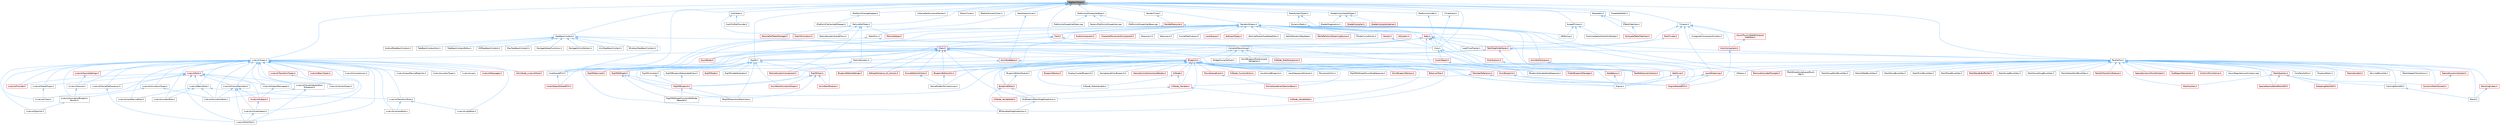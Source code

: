 digraph "PlatformTime.h"
{
 // INTERACTIVE_SVG=YES
 // LATEX_PDF_SIZE
  bgcolor="transparent";
  edge [fontname=Helvetica,fontsize=10,labelfontname=Helvetica,labelfontsize=10];
  node [fontname=Helvetica,fontsize=10,shape=box,height=0.2,width=0.4];
  Node1 [id="Node000001",label="PlatformTime.h",height=0.2,width=0.4,color="gray40", fillcolor="grey60", style="filled", fontcolor="black",tooltip=" "];
  Node1 -> Node2 [id="edge1_Node000001_Node000002",dir="back",color="steelblue1",style="solid",tooltip=" "];
  Node2 [id="Node000002",label="CompilerResultsLog.h",height=0.2,width=0.4,color="grey40", fillcolor="white", style="filled",URL="$dc/d68/CompilerResultsLog_8h.html",tooltip=" "];
  Node2 -> Node3 [id="edge2_Node000002_Node000003",dir="back",color="steelblue1",style="solid",tooltip=" "];
  Node3 [id="Node000003",label="AnimBlueprintPostCompile\lValidation.h",height=0.2,width=0.4,color="grey40", fillcolor="white", style="filled",URL="$de/d1b/AnimBlueprintPostCompileValidation_8h.html",tooltip=" "];
  Node2 -> Node4 [id="edge3_Node000002_Node000004",dir="back",color="steelblue1",style="solid",tooltip=" "];
  Node4 [id="Node000004",label="Blueprint.h",height=0.2,width=0.4,color="red", fillcolor="#FFF0F0", style="filled",URL="$d8/d4d/Blueprint_8h.html",tooltip=" "];
  Node4 -> Node5 [id="edge4_Node000004_Node000005",dir="back",color="steelblue1",style="solid",tooltip=" "];
  Node5 [id="Node000005",label="AnimBlueprint.h",height=0.2,width=0.4,color="red", fillcolor="#FFF0F0", style="filled",URL="$dc/d30/AnimBlueprint_8h.html",tooltip=" "];
  Node5 -> Node111 [id="edge5_Node000005_Node000111",dir="back",color="steelblue1",style="solid",tooltip=" "];
  Node111 [id="Node000111",label="Engine.h",height=0.2,width=0.4,color="grey40", fillcolor="white", style="filled",URL="$d1/d34/Public_2Engine_8h.html",tooltip=" "];
  Node5 -> Node112 [id="edge6_Node000005_Node000112",dir="back",color="steelblue1",style="solid",tooltip=" "];
  Node112 [id="Node000112",label="EngineSharedPCH.h",height=0.2,width=0.4,color="red", fillcolor="#FFF0F0", style="filled",URL="$dc/dbb/EngineSharedPCH_8h.html",tooltip=" "];
  Node4 -> Node118 [id="edge7_Node000004_Node000118",dir="back",color="steelblue1",style="solid",tooltip=" "];
  Node118 [id="Node000118",label="AnimBlueprintFactory.h",height=0.2,width=0.4,color="red", fillcolor="#FFF0F0", style="filled",URL="$dc/d70/AnimBlueprintFactory_8h.html",tooltip=" "];
  Node4 -> Node119 [id="edge8_Node000004_Node000119",dir="back",color="steelblue1",style="solid",tooltip=" "];
  Node119 [id="Node000119",label="BPVariableDragDropAction.h",height=0.2,width=0.4,color="grey40", fillcolor="white", style="filled",URL="$dd/d23/BPVariableDragDropAction_8h.html",tooltip=" "];
  Node4 -> Node120 [id="edge9_Node000004_Node000120",dir="back",color="steelblue1",style="solid",tooltip=" "];
  Node120 [id="Node000120",label="BehaviorTree.h",height=0.2,width=0.4,color="red", fillcolor="#FFF0F0", style="filled",URL="$db/db6/BehaviorTree_8h.html",tooltip=" "];
  Node4 -> Node122 [id="edge10_Node000004_Node000122",dir="back",color="steelblue1",style="solid",tooltip=" "];
  Node122 [id="Node000122",label="BlueprintEditor.h",height=0.2,width=0.4,color="red", fillcolor="#FFF0F0", style="filled",URL="$df/d7d/BlueprintEditor_8h.html",tooltip=" "];
  Node122 -> Node119 [id="edge11_Node000122_Node000119",dir="back",color="steelblue1",style="solid",tooltip=" "];
  Node122 -> Node127 [id="edge12_Node000122_Node000127",dir="back",color="steelblue1",style="solid",tooltip=" "];
  Node127 [id="Node000127",label="MyBlueprintItemDragDropAction.h",height=0.2,width=0.4,color="grey40", fillcolor="white", style="filled",URL="$da/d11/MyBlueprintItemDragDropAction_8h.html",tooltip=" "];
  Node127 -> Node119 [id="edge13_Node000127_Node000119",dir="back",color="steelblue1",style="solid",tooltip=" "];
  Node4 -> Node134 [id="edge14_Node000004_Node000134",dir="back",color="steelblue1",style="solid",tooltip=" "];
  Node134 [id="Node000134",label="BlueprintEditorModule.h",height=0.2,width=0.4,color="grey40", fillcolor="white", style="filled",URL="$df/d39/BlueprintEditorModule_8h.html",tooltip=" "];
  Node134 -> Node122 [id="edge15_Node000134_Node000122",dir="back",color="steelblue1",style="solid",tooltip=" "];
  Node4 -> Node135 [id="edge16_Node000004_Node000135",dir="back",color="steelblue1",style="solid",tooltip=" "];
  Node135 [id="Node000135",label="BlueprintEditorSettings.h",height=0.2,width=0.4,color="red", fillcolor="#FFF0F0", style="filled",URL="$d4/dbc/BlueprintEditorSettings_8h.html",tooltip=" "];
  Node4 -> Node140 [id="edge17_Node000004_Node000140",dir="back",color="steelblue1",style="solid",tooltip=" "];
  Node140 [id="Node000140",label="BlueprintEditorUtils.h",height=0.2,width=0.4,color="red", fillcolor="#FFF0F0", style="filled",URL="$d7/d3d/BlueprintEditorUtils_8h.html",tooltip=" "];
  Node140 -> Node141 [id="edge18_Node000140_Node000141",dir="back",color="steelblue1",style="solid",tooltip=" "];
  Node141 [id="Node000141",label="GameModeInfoCustomizer.h",height=0.2,width=0.4,color="grey40", fillcolor="white", style="filled",URL="$d5/df3/GameModeInfoCustomizer_8h.html",tooltip=" "];
  Node4 -> Node142 [id="edge19_Node000004_Node000142",dir="back",color="steelblue1",style="solid",tooltip=" "];
  Node142 [id="Node000142",label="BlueprintFactory.h",height=0.2,width=0.4,color="red", fillcolor="#FFF0F0", style="filled",URL="$dd/d80/BlueprintFactory_8h.html",tooltip=" "];
  Node4 -> Node146 [id="edge20_Node000004_Node000146",dir="back",color="steelblue1",style="solid",tooltip=" "];
  Node146 [id="Node000146",label="BlueprintVariableNodeSpawner.h",height=0.2,width=0.4,color="grey40", fillcolor="white", style="filled",URL="$db/dba/BlueprintVariableNodeSpawner_8h.html",tooltip=" "];
  Node4 -> Node147 [id="edge21_Node000004_Node000147",dir="back",color="steelblue1",style="solid",tooltip=" "];
  Node147 [id="Node000147",label="DisplayClusterBlueprint.h",height=0.2,width=0.4,color="grey40", fillcolor="white", style="filled",URL="$d0/d44/DisplayClusterBlueprint_8h.html",tooltip=" "];
  Node4 -> Node148 [id="edge22_Node000004_Node000148",dir="back",color="steelblue1",style="solid",tooltip=" "];
  Node148 [id="Node000148",label="EdGraphSchema_K2_Actions.h",height=0.2,width=0.4,color="red", fillcolor="#FFF0F0", style="filled",URL="$d8/d9c/EdGraphSchema__K2__Actions_8h.html",tooltip=" "];
  Node4 -> Node111 [id="edge23_Node000004_Node000111",dir="back",color="steelblue1",style="solid",tooltip=" "];
  Node4 -> Node112 [id="edge24_Node000004_Node000112",dir="back",color="steelblue1",style="solid",tooltip=" "];
  Node4 -> Node182 [id="edge25_Node000004_Node000182",dir="back",color="steelblue1",style="solid",tooltip=" "];
  Node182 [id="Node000182",label="FindInBlueprintManager.h",height=0.2,width=0.4,color="red", fillcolor="#FFF0F0", style="filled",URL="$db/d3b/FindInBlueprintManager_8h.html",tooltip=" "];
  Node4 -> Node141 [id="edge26_Node000004_Node000141",dir="back",color="steelblue1",style="solid",tooltip=" "];
  Node4 -> Node186 [id="edge27_Node000004_Node000186",dir="back",color="steelblue1",style="solid",tooltip=" "];
  Node186 [id="Node000186",label="GameplayAbilityBlueprint.h",height=0.2,width=0.4,color="grey40", fillcolor="white", style="filled",URL="$d2/d20/GameplayAbilityBlueprint_8h.html",tooltip=" "];
  Node4 -> Node187 [id="edge28_Node000004_Node000187",dir="back",color="steelblue1",style="solid",tooltip=" "];
  Node187 [id="Node000187",label="GeometryCollectionAssetNodes.h",height=0.2,width=0.4,color="red", fillcolor="#FFF0F0", style="filled",URL="$da/da1/GeometryCollectionAssetNodes_8h.html",tooltip=" "];
  Node4 -> Node189 [id="edge29_Node000004_Node000189",dir="back",color="steelblue1",style="solid",tooltip=" "];
  Node189 [id="Node000189",label="K2Node.h",height=0.2,width=0.4,color="red", fillcolor="#FFF0F0", style="filled",URL="$d5/d94/K2Node_8h.html",tooltip=" "];
  Node189 -> Node289 [id="edge30_Node000189_Node000289",dir="back",color="steelblue1",style="solid",tooltip=" "];
  Node289 [id="Node000289",label="K2Node_MakeVariable.h",height=0.2,width=0.4,color="grey40", fillcolor="white", style="filled",URL="$df/df3/K2Node__MakeVariable_8h.html",tooltip=" "];
  Node189 -> Node310 [id="edge31_Node000189_Node000310",dir="back",color="steelblue1",style="solid",tooltip=" "];
  Node310 [id="Node000310",label="K2Node_Variable.h",height=0.2,width=0.4,color="red", fillcolor="#FFF0F0", style="filled",URL="$d7/dbe/K2Node__Variable_8h.html",tooltip=" "];
  Node310 -> Node311 [id="edge32_Node000310_Node000311",dir="back",color="steelblue1",style="solid",tooltip=" "];
  Node311 [id="Node000311",label="K2Node_VariableGet.h",height=0.2,width=0.4,color="red", fillcolor="#FFF0F0", style="filled",URL="$d3/de0/K2Node__VariableGet_8h.html",tooltip=" "];
  Node310 -> Node312 [id="edge33_Node000310_Node000312",dir="back",color="steelblue1",style="solid",tooltip=" "];
  Node312 [id="Node000312",label="K2Node_VariableSet.h",height=0.2,width=0.4,color="red", fillcolor="#FFF0F0", style="filled",URL="$d9/d54/K2Node__VariableSet_8h.html",tooltip=" "];
  Node4 -> Node253 [id="edge34_Node000004_Node000253",dir="back",color="steelblue1",style="solid",tooltip=" "];
  Node253 [id="Node000253",label="K2Node_FunctionEntry.h",height=0.2,width=0.4,color="red", fillcolor="#FFF0F0", style="filled",URL="$d8/d11/K2Node__FunctionEntry_8h.html",tooltip=" "];
  Node4 -> Node289 [id="edge35_Node000004_Node000289",dir="back",color="steelblue1",style="solid",tooltip=" "];
  Node4 -> Node310 [id="edge36_Node000004_Node000310",dir="back",color="steelblue1",style="solid",tooltip=" "];
  Node4 -> Node311 [id="edge37_Node000004_Node000311",dir="back",color="steelblue1",style="solid",tooltip=" "];
  Node4 -> Node312 [id="edge38_Node000004_Node000312",dir="back",color="steelblue1",style="solid",tooltip=" "];
  Node4 -> Node314 [id="edge39_Node000004_Node000314",dir="back",color="steelblue1",style="solid",tooltip=" "];
  Node314 [id="Node000314",label="KismetEditorUtilities.h",height=0.2,width=0.4,color="red", fillcolor="#FFF0F0", style="filled",URL="$d4/d72/KismetEditorUtilities_8h.html",tooltip=" "];
  Node314 -> Node141 [id="edge40_Node000314_Node000141",dir="back",color="steelblue1",style="solid",tooltip=" "];
  Node4 -> Node316 [id="edge41_Node000004_Node000316",dir="back",color="steelblue1",style="solid",tooltip=" "];
  Node316 [id="Node000316",label="LevelScriptBlueprint.h",height=0.2,width=0.4,color="grey40", fillcolor="white", style="filled",URL="$da/dfb/LevelScriptBlueprint_8h.html",tooltip=" "];
  Node4 -> Node317 [id="edge42_Node000004_Node000317",dir="back",color="steelblue1",style="solid",tooltip=" "];
  Node317 [id="Node000317",label="LevelSequenceDirector.h",height=0.2,width=0.4,color="grey40", fillcolor="white", style="filled",URL="$d8/d00/LevelSequenceDirector_8h.html",tooltip=" "];
  Node4 -> Node318 [id="edge43_Node000004_Node000318",dir="back",color="steelblue1",style="solid",tooltip=" "];
  Node318 [id="Node000318",label="MemberReference.h",height=0.2,width=0.4,color="red", fillcolor="#FFF0F0", style="filled",URL="$dc/d3d/MemberReference_8h.html",tooltip=" "];
  Node318 -> Node112 [id="edge44_Node000318_Node000112",dir="back",color="steelblue1",style="solid",tooltip=" "];
  Node318 -> Node310 [id="edge45_Node000318_Node000310",dir="back",color="steelblue1",style="solid",tooltip=" "];
  Node4 -> Node319 [id="edge46_Node000004_Node000319",dir="back",color="steelblue1",style="solid",tooltip=" "];
  Node319 [id="Node000319",label="MovementUtils.h",height=0.2,width=0.4,color="grey40", fillcolor="white", style="filled",URL="$d0/d54/MovementUtils_8h.html",tooltip=" "];
  Node4 -> Node320 [id="edge47_Node000004_Node000320",dir="back",color="steelblue1",style="solid",tooltip=" "];
  Node320 [id="Node000320",label="MovieSceneEvent.h",height=0.2,width=0.4,color="red", fillcolor="#FFF0F0", style="filled",URL="$dc/d97/MovieSceneEvent_8h.html",tooltip=" "];
  Node320 -> Node326 [id="edge48_Node000320_Node000326",dir="back",color="steelblue1",style="solid",tooltip=" "];
  Node326 [id="Node000326",label="MovieSceneEventSectionBase.h",height=0.2,width=0.4,color="red", fillcolor="#FFF0F0", style="filled",URL="$da/dac/MovieSceneEventSectionBase_8h.html",tooltip=" "];
  Node4 -> Node326 [id="edge49_Node000004_Node000326",dir="back",color="steelblue1",style="solid",tooltip=" "];
  Node4 -> Node127 [id="edge50_Node000004_Node000127",dir="back",color="steelblue1",style="solid",tooltip=" "];
  Node4 -> Node152 [id="edge51_Node000004_Node000152",dir="back",color="steelblue1",style="solid",tooltip=" "];
  Node152 [id="Node000152",label="RigVMBlueprint.h",height=0.2,width=0.4,color="red", fillcolor="#FFF0F0", style="filled",URL="$df/d44/RigVMBlueprint_8h.html",tooltip=" "];
  Node152 -> Node154 [id="edge52_Node000152_Node000154",dir="back",color="steelblue1",style="solid",tooltip=" "];
  Node154 [id="Node000154",label="RigVMEdGraphFunctionRefNode\lSpawner.h",height=0.2,width=0.4,color="grey40", fillcolor="white", style="filled",URL="$d3/d16/RigVMEdGraphFunctionRefNodeSpawner_8h.html",tooltip=" "];
  Node152 -> Node171 [id="edge53_Node000152_Node000171",dir="back",color="steelblue1",style="solid",tooltip=" "];
  Node171 [id="Node000171",label="SRigVMExecutionStackView.h",height=0.2,width=0.4,color="grey40", fillcolor="white", style="filled",URL="$d9/d2b/SRigVMExecutionStackView_8h.html",tooltip=" "];
  Node4 -> Node156 [id="edge54_Node000004_Node000156",dir="back",color="steelblue1",style="solid",tooltip=" "];
  Node156 [id="Node000156",label="RigVMEdGraphEnumNodeSpawner.h",height=0.2,width=0.4,color="grey40", fillcolor="white", style="filled",URL="$d3/dfd/RigVMEdGraphEnumNodeSpawner_8h.html",tooltip=" "];
  Node4 -> Node154 [id="edge55_Node000004_Node000154",dir="back",color="steelblue1",style="solid",tooltip=" "];
  Node2 -> Node258 [id="edge56_Node000002_Node000258",dir="back",color="steelblue1",style="solid",tooltip=" "];
  Node258 [id="Node000258",label="K2Node_MathExpression.h",height=0.2,width=0.4,color="red", fillcolor="#FFF0F0", style="filled",URL="$d4/de7/K2Node__MathExpression_8h.html",tooltip=" "];
  Node2 -> Node342 [id="edge57_Node000002_Node000342",dir="back",color="steelblue1",style="solid",tooltip=" "];
  Node342 [id="Node000342",label="WidgetCompilerRule.h",height=0.2,width=0.4,color="grey40", fillcolor="white", style="filled",URL="$d0/d78/WidgetCompilerRule_8h.html",tooltip=" "];
  Node1 -> Node343 [id="edge58_Node000001_Node000343",dir="back",color="steelblue1",style="solid",tooltip=" "];
  Node343 [id="Node000343",label="CookStats.h",height=0.2,width=0.4,color="grey40", fillcolor="white", style="filled",URL="$dc/d35/CookStats_8h.html",tooltip=" "];
  Node343 -> Node344 [id="edge59_Node000343_Node000344",dir="back",color="steelblue1",style="solid",tooltip=" "];
  Node344 [id="Node000344",label="CookProfilerProvider.h",height=0.2,width=0.4,color="grey40", fillcolor="white", style="filled",URL="$d8/d93/CookProfilerProvider_8h.html",tooltip=" "];
  Node343 -> Node345 [id="edge60_Node000343_Node000345",dir="back",color="steelblue1",style="solid",tooltip=" "];
  Node345 [id="Node000345",label="SubUVAnimation.h",height=0.2,width=0.4,color="red", fillcolor="#FFF0F0", style="filled",URL="$de/de5/SubUVAnimation_8h.html",tooltip=" "];
  Node1 -> Node347 [id="edge61_Node000001_Node000347",dir="back",color="steelblue1",style="solid",tooltip=" "];
  Node347 [id="Node000347",label="Core.h",height=0.2,width=0.4,color="grey40", fillcolor="white", style="filled",URL="$d6/dd7/Core_8h.html",tooltip=" "];
  Node347 -> Node348 [id="edge62_Node000347_Node000348",dir="back",color="steelblue1",style="solid",tooltip=" "];
  Node348 [id="Node000348",label="CoreUObject.h",height=0.2,width=0.4,color="red", fillcolor="#FFF0F0", style="filled",URL="$d0/ded/CoreUObject_8h.html",tooltip=" "];
  Node348 -> Node111 [id="edge63_Node000348_Node000111",dir="back",color="steelblue1",style="solid",tooltip=" "];
  Node348 -> Node350 [id="edge64_Node000348_Node000350",dir="back",color="steelblue1",style="solid",tooltip=" "];
  Node350 [id="Node000350",label="SlateBasics.h",height=0.2,width=0.4,color="red", fillcolor="#FFF0F0", style="filled",URL="$da/d2f/SlateBasics_8h.html",tooltip=" "];
  Node350 -> Node111 [id="edge65_Node000350_Node000111",dir="back",color="steelblue1",style="solid",tooltip=" "];
  Node347 -> Node111 [id="edge66_Node000347_Node000111",dir="back",color="steelblue1",style="solid",tooltip=" "];
  Node347 -> Node350 [id="edge67_Node000347_Node000350",dir="back",color="steelblue1",style="solid",tooltip=" "];
  Node1 -> Node354 [id="edge68_Node000001_Node000354",dir="back",color="steelblue1",style="solid",tooltip=" "];
  Node354 [id="Node000354",label="CoreSharedPCH.h",height=0.2,width=0.4,color="grey40", fillcolor="white", style="filled",URL="$d8/de5/CoreSharedPCH_8h.html",tooltip=" "];
  Node354 -> Node355 [id="edge69_Node000354_Node000355",dir="back",color="steelblue1",style="solid",tooltip=" "];
  Node355 [id="Node000355",label="CoreUObjectSharedPCH.h",height=0.2,width=0.4,color="red", fillcolor="#FFF0F0", style="filled",URL="$de/d2f/CoreUObjectSharedPCH_8h.html",tooltip=" "];
  Node1 -> Node357 [id="edge70_Node000001_Node000357",dir="back",color="steelblue1",style="solid",tooltip=" "];
  Node357 [id="Node000357",label="FeedbackContext.h",height=0.2,width=0.4,color="grey40", fillcolor="white", style="filled",URL="$dd/d76/FeedbackContext_8h.html",tooltip=" "];
  Node357 -> Node358 [id="edge71_Node000357_Node000358",dir="back",color="steelblue1",style="solid",tooltip=" "];
  Node358 [id="Node000358",label="AndroidFeedbackContext.h",height=0.2,width=0.4,color="grey40", fillcolor="white", style="filled",URL="$d3/ddd/AndroidFeedbackContext_8h.html",tooltip=" "];
  Node357 -> Node347 [id="edge72_Node000357_Node000347",dir="back",color="steelblue1",style="solid",tooltip=" "];
  Node357 -> Node354 [id="edge73_Node000357_Node000354",dir="back",color="steelblue1",style="solid",tooltip=" "];
  Node357 -> Node359 [id="edge74_Node000357_Node000359",dir="back",color="steelblue1",style="solid",tooltip=" "];
  Node359 [id="Node000359",label="FeedbackContextAnsi.h",height=0.2,width=0.4,color="grey40", fillcolor="white", style="filled",URL="$de/d11/FeedbackContextAnsi_8h.html",tooltip=" "];
  Node357 -> Node360 [id="edge75_Node000357_Node000360",dir="back",color="steelblue1",style="solid",tooltip=" "];
  Node360 [id="Node000360",label="FeedbackContextEditor.h",height=0.2,width=0.4,color="grey40", fillcolor="white", style="filled",URL="$de/d93/FeedbackContextEditor_8h.html",tooltip=" "];
  Node357 -> Node361 [id="edge76_Node000357_Node000361",dir="back",color="steelblue1",style="solid",tooltip=" "];
  Node361 [id="Node000361",label="IOSFeedbackContext.h",height=0.2,width=0.4,color="grey40", fillcolor="white", style="filled",URL="$d5/daa/IOSFeedbackContext_8h.html",tooltip=" "];
  Node357 -> Node362 [id="edge77_Node000357_Node000362",dir="back",color="steelblue1",style="solid",tooltip=" "];
  Node362 [id="Node000362",label="MacFeedbackContext.h",height=0.2,width=0.4,color="grey40", fillcolor="white", style="filled",URL="$d9/d86/MacFeedbackContext_8h.html",tooltip=" "];
  Node357 -> Node363 [id="edge78_Node000357_Node000363",dir="back",color="steelblue1",style="solid",tooltip=" "];
  Node363 [id="Node000363",label="PackageHelperFunctions.h",height=0.2,width=0.4,color="grey40", fillcolor="white", style="filled",URL="$da/d30/PackageHelperFunctions_8h.html",tooltip=" "];
  Node357 -> Node364 [id="edge79_Node000357_Node000364",dir="back",color="steelblue1",style="solid",tooltip=" "];
  Node364 [id="Node000364",label="PackageUtilityWorkers.h",height=0.2,width=0.4,color="grey40", fillcolor="white", style="filled",URL="$d7/d2d/PackageUtilityWorkers_8h.html",tooltip=" "];
  Node357 -> Node365 [id="edge80_Node000357_Node000365",dir="back",color="steelblue1",style="solid",tooltip=" "];
  Node365 [id="Node000365",label="UnixFeedbackContext.h",height=0.2,width=0.4,color="grey40", fillcolor="white", style="filled",URL="$d2/db0/UnixFeedbackContext_8h.html",tooltip=" "];
  Node357 -> Node366 [id="edge81_Node000357_Node000366",dir="back",color="steelblue1",style="solid",tooltip=" "];
  Node366 [id="Node000366",label="WindowsFeedbackContext.h",height=0.2,width=0.4,color="grey40", fillcolor="white", style="filled",URL="$d2/d18/WindowsFeedbackContext_8h.html",tooltip=" "];
  Node1 -> Node367 [id="edge82_Node000001_Node000367",dir="back",color="steelblue1",style="solid",tooltip=" "];
  Node367 [id="Node000367",label="IPlatformFileLogWrapper.h",height=0.2,width=0.4,color="grey40", fillcolor="white", style="filled",URL="$d4/d5f/IPlatformFileLogWrapper_8h.html",tooltip=" "];
  Node367 -> Node368 [id="edge83_Node000367_Node000368",dir="back",color="steelblue1",style="solid",tooltip=" "];
  Node368 [id="Node000368",label="IPlatformFileCachedWrapper.h",height=0.2,width=0.4,color="grey40", fillcolor="white", style="filled",URL="$d2/d1a/IPlatformFileCachedWrapper_8h.html",tooltip=" "];
  Node1 -> Node369 [id="edge84_Node000001_Node000369",dir="back",color="steelblue1",style="solid",tooltip=" "];
  Node369 [id="Node000369",label="InGamePerformanceTracker.h",height=0.2,width=0.4,color="grey40", fillcolor="white", style="filled",URL="$d9/d5e/InGamePerformanceTracker_8h.html",tooltip=" "];
  Node1 -> Node370 [id="edge85_Node000001_Node000370",dir="back",color="steelblue1",style="solid",tooltip=" "];
  Node370 [id="Node000370",label="LiveLinkTypes.h",height=0.2,width=0.4,color="grey40", fillcolor="white", style="filled",URL="$d2/d4c/LiveLinkTypes_8h.html",tooltip=" "];
  Node370 -> Node371 [id="edge86_Node000370_Node000371",dir="back",color="steelblue1",style="solid",tooltip=" "];
  Node371 [id="Node000371",label="AnimNode_LiveLinkPose.h",height=0.2,width=0.4,color="red", fillcolor="#FFF0F0", style="filled",URL="$df/d09/AnimNode__LiveLinkPose_8h.html",tooltip=" "];
  Node370 -> Node372 [id="edge87_Node000370_Node000372",dir="back",color="steelblue1",style="solid",tooltip=" "];
  Node372 [id="Node000372",label="ILiveLinkClient.h",height=0.2,width=0.4,color="grey40", fillcolor="white", style="filled",URL="$d6/d54/ILiveLinkClient_8h.html",tooltip=" "];
  Node370 -> Node373 [id="edge88_Node000370_Node000373",dir="back",color="steelblue1",style="solid",tooltip=" "];
  Node373 [id="Node000373",label="ILiveLinkSource.h",height=0.2,width=0.4,color="grey40", fillcolor="white", style="filled",URL="$d8/dfe/ILiveLinkSource_8h.html",tooltip=" "];
  Node373 -> Node374 [id="edge89_Node000373_Node000374",dir="back",color="steelblue1",style="solid",tooltip=" "];
  Node374 [id="Node000374",label="LiveLinkAnimationBlueprint\lStructs.h",height=0.2,width=0.4,color="grey40", fillcolor="white", style="filled",URL="$d3/de9/LiveLinkAnimationBlueprintStructs_8h.html",tooltip=" "];
  Node374 -> Node375 [id="edge90_Node000374_Node000375",dir="back",color="steelblue1",style="solid",tooltip=" "];
  Node375 [id="Node000375",label="LiveLinkRigUnits.h",height=0.2,width=0.4,color="grey40", fillcolor="white", style="filled",URL="$d4/d71/LiveLinkRigUnits_8h.html",tooltip=" "];
  Node370 -> Node376 [id="edge91_Node000370_Node000376",dir="back",color="steelblue1",style="solid",tooltip=" "];
  Node376 [id="Node000376",label="ILiveLinkSubject.h",height=0.2,width=0.4,color="red", fillcolor="#FFF0F0", style="filled",URL="$d6/d3c/ILiveLinkSubject_8h.html",tooltip=" "];
  Node376 -> Node378 [id="edge92_Node000376_Node000378",dir="back",color="steelblue1",style="solid",tooltip=" "];
  Node378 [id="Node000378",label="LiveLinkVirtualSubject.h",height=0.2,width=0.4,color="grey40", fillcolor="white", style="filled",URL="$d2/de5/LiveLinkVirtualSubject_8h.html",tooltip=" "];
  Node378 -> Node379 [id="edge93_Node000378_Node000379",dir="back",color="steelblue1",style="solid",tooltip=" "];
  Node379 [id="Node000379",label="LiveLinkRoleTrait.h",height=0.2,width=0.4,color="grey40", fillcolor="white", style="filled",URL="$d3/deb/LiveLinkRoleTrait_8h.html",tooltip=" "];
  Node370 -> Node374 [id="edge94_Node000370_Node000374",dir="back",color="steelblue1",style="solid",tooltip=" "];
  Node370 -> Node380 [id="edge95_Node000370_Node000380",dir="back",color="steelblue1",style="solid",tooltip=" "];
  Node380 [id="Node000380",label="LiveLinkAnimationRole.h",height=0.2,width=0.4,color="grey40", fillcolor="white", style="filled",URL="$de/d82/LiveLinkAnimationRole_8h.html",tooltip=" "];
  Node370 -> Node381 [id="edge96_Node000370_Node000381",dir="back",color="steelblue1",style="solid",tooltip=" "];
  Node381 [id="Node000381",label="LiveLinkAnimationTypes.h",height=0.2,width=0.4,color="grey40", fillcolor="white", style="filled",URL="$d6/d96/LiveLinkAnimationTypes_8h.html",tooltip=" "];
  Node381 -> Node374 [id="edge97_Node000381_Node000374",dir="back",color="steelblue1",style="solid",tooltip=" "];
  Node381 -> Node380 [id="edge98_Node000381_Node000380",dir="back",color="steelblue1",style="solid",tooltip=" "];
  Node370 -> Node382 [id="edge99_Node000370_Node000382",dir="back",color="steelblue1",style="solid",tooltip=" "];
  Node382 [id="Node000382",label="LiveLinkBasicRole.h",height=0.2,width=0.4,color="grey40", fillcolor="white", style="filled",URL="$d4/d3d/LiveLinkBasicRole_8h.html",tooltip=" "];
  Node382 -> Node380 [id="edge100_Node000382_Node000380",dir="back",color="steelblue1",style="solid",tooltip=" "];
  Node382 -> Node383 [id="edge101_Node000382_Node000383",dir="back",color="steelblue1",style="solid",tooltip=" "];
  Node383 [id="Node000383",label="LiveLinkInputDeviceRole.h",height=0.2,width=0.4,color="grey40", fillcolor="white", style="filled",URL="$d3/d0b/LiveLinkInputDeviceRole_8h.html",tooltip=" "];
  Node382 -> Node384 [id="edge102_Node000382_Node000384",dir="back",color="steelblue1",style="solid",tooltip=" "];
  Node384 [id="Node000384",label="LiveLinkLocatorRole.h",height=0.2,width=0.4,color="grey40", fillcolor="white", style="filled",URL="$de/d86/LiveLinkLocatorRole_8h.html",tooltip=" "];
  Node382 -> Node385 [id="edge103_Node000382_Node000385",dir="back",color="steelblue1",style="solid",tooltip=" "];
  Node385 [id="Node000385",label="LiveLinkTransformRole.h",height=0.2,width=0.4,color="grey40", fillcolor="white", style="filled",URL="$df/df4/LiveLinkTransformRole_8h.html",tooltip=" "];
  Node385 -> Node386 [id="edge104_Node000385_Node000386",dir="back",color="steelblue1",style="solid",tooltip=" "];
  Node386 [id="Node000386",label="LiveLinkCameraRole.h",height=0.2,width=0.4,color="grey40", fillcolor="white", style="filled",URL="$d7/d89/LiveLinkCameraRole_8h.html",tooltip=" "];
  Node385 -> Node387 [id="edge105_Node000385_Node000387",dir="back",color="steelblue1",style="solid",tooltip=" "];
  Node387 [id="Node000387",label="LiveLinkLightRole.h",height=0.2,width=0.4,color="grey40", fillcolor="white", style="filled",URL="$d2/d10/LiveLinkLightRole_8h.html",tooltip=" "];
  Node370 -> Node388 [id="edge106_Node000370_Node000388",dir="back",color="steelblue1",style="solid",tooltip=" "];
  Node388 [id="Node000388",label="LiveLinkBasicTypes.h",height=0.2,width=0.4,color="red", fillcolor="#FFF0F0", style="filled",URL="$da/ded/LiveLinkBasicTypes_8h.html",tooltip=" "];
  Node370 -> Node386 [id="edge107_Node000370_Node000386",dir="back",color="steelblue1",style="solid",tooltip=" "];
  Node370 -> Node391 [id="edge108_Node000370_Node000391",dir="back",color="steelblue1",style="solid",tooltip=" "];
  Node391 [id="Node000391",label="LiveLinkCameraTypes.h",height=0.2,width=0.4,color="grey40", fillcolor="white", style="filled",URL="$d1/df8/LiveLinkCameraTypes_8h.html",tooltip=" "];
  Node370 -> Node392 [id="edge109_Node000370_Node000392",dir="back",color="steelblue1",style="solid",tooltip=" "];
  Node392 [id="Node000392",label="LiveLinkCompression.h",height=0.2,width=0.4,color="grey40", fillcolor="white", style="filled",URL="$db/da3/LiveLinkCompression_8h.html",tooltip=" "];
  Node370 -> Node393 [id="edge110_Node000370_Node000393",dir="back",color="steelblue1",style="solid",tooltip=" "];
  Node393 [id="Node000393",label="LiveLinkFrameInterpolation\lProcessor.h",height=0.2,width=0.4,color="grey40", fillcolor="white", style="filled",URL="$d5/df9/LiveLinkFrameInterpolationProcessor_8h.html",tooltip=" "];
  Node393 -> Node380 [id="edge111_Node000393_Node000380",dir="back",color="steelblue1",style="solid",tooltip=" "];
  Node393 -> Node379 [id="edge112_Node000393_Node000379",dir="back",color="steelblue1",style="solid",tooltip=" "];
  Node370 -> Node394 [id="edge113_Node000370_Node000394",dir="back",color="steelblue1",style="solid",tooltip=" "];
  Node394 [id="Node000394",label="LiveLinkFramePreProcessor.h",height=0.2,width=0.4,color="grey40", fillcolor="white", style="filled",URL="$df/d39/LiveLinkFramePreProcessor_8h.html",tooltip=" "];
  Node394 -> Node379 [id="edge114_Node000394_Node000379",dir="back",color="steelblue1",style="solid",tooltip=" "];
  Node370 -> Node395 [id="edge115_Node000370_Node000395",dir="back",color="steelblue1",style="solid",tooltip=" "];
  Node395 [id="Node000395",label="LiveLinkFrameTranslator.h",height=0.2,width=0.4,color="grey40", fillcolor="white", style="filled",URL="$d8/df5/LiveLinkFrameTranslator_8h.html",tooltip=" "];
  Node395 -> Node376 [id="edge116_Node000395_Node000376",dir="back",color="steelblue1",style="solid",tooltip=" "];
  Node395 -> Node380 [id="edge117_Node000395_Node000380",dir="back",color="steelblue1",style="solid",tooltip=" "];
  Node395 -> Node379 [id="edge118_Node000395_Node000379",dir="back",color="steelblue1",style="solid",tooltip=" "];
  Node395 -> Node378 [id="edge119_Node000395_Node000378",dir="back",color="steelblue1",style="solid",tooltip=" "];
  Node370 -> Node390 [id="edge120_Node000370_Node000390",dir="back",color="steelblue1",style="solid",tooltip=" "];
  Node390 [id="Node000390",label="LiveLinkInputDeviceRigUnits.h",height=0.2,width=0.4,color="grey40", fillcolor="white", style="filled",URL="$d3/d64/LiveLinkInputDeviceRigUnits_8h.html",tooltip=" "];
  Node370 -> Node383 [id="edge121_Node000370_Node000383",dir="back",color="steelblue1",style="solid",tooltip=" "];
  Node370 -> Node387 [id="edge122_Node000370_Node000387",dir="back",color="steelblue1",style="solid",tooltip=" "];
  Node370 -> Node384 [id="edge123_Node000370_Node000384",dir="back",color="steelblue1",style="solid",tooltip=" "];
  Node370 -> Node396 [id="edge124_Node000370_Node000396",dir="back",color="steelblue1",style="solid",tooltip=" "];
  Node396 [id="Node000396",label="LiveLinkLocatorTypes.h",height=0.2,width=0.4,color="grey40", fillcolor="white", style="filled",URL="$dd/d89/LiveLinkLocatorTypes_8h.html",tooltip=" "];
  Node370 -> Node397 [id="edge125_Node000370_Node000397",dir="back",color="steelblue1",style="solid",tooltip=" "];
  Node397 [id="Node000397",label="LiveLinkLog.h",height=0.2,width=0.4,color="grey40", fillcolor="white", style="filled",URL="$d4/d26/LiveLinkLog_8h.html",tooltip=" "];
  Node370 -> Node398 [id="edge126_Node000370_Node000398",dir="back",color="steelblue1",style="solid",tooltip=" "];
  Node398 [id="Node000398",label="LiveLinkMessages.h",height=0.2,width=0.4,color="red", fillcolor="#FFF0F0", style="filled",URL="$d4/d98/LiveLinkMessages_8h.html",tooltip=" "];
  Node370 -> Node400 [id="edge127_Node000370_Node000400",dir="back",color="steelblue1",style="solid",tooltip=" "];
  Node400 [id="Node000400",label="LiveLinkPresetTypes.h",height=0.2,width=0.4,color="grey40", fillcolor="white", style="filled",URL="$d3/d83/LiveLinkPresetTypes_8h.html",tooltip=" "];
  Node400 -> Node372 [id="edge128_Node000400_Node000372",dir="back",color="steelblue1",style="solid",tooltip=" "];
  Node370 -> Node401 [id="edge129_Node000370_Node000401",dir="back",color="steelblue1",style="solid",tooltip=" "];
  Node401 [id="Node000401",label="LiveLinkProvider.h",height=0.2,width=0.4,color="red", fillcolor="#FFF0F0", style="filled",URL="$de/d9f/LiveLinkProvider_8h.html",tooltip=" "];
  Node370 -> Node375 [id="edge130_Node000370_Node000375",dir="back",color="steelblue1",style="solid",tooltip=" "];
  Node370 -> Node402 [id="edge131_Node000370_Node000402",dir="back",color="steelblue1",style="solid",tooltip=" "];
  Node402 [id="Node000402",label="LiveLinkRole.h",height=0.2,width=0.4,color="red", fillcolor="#FFF0F0", style="filled",URL="$d0/d32/LiveLinkRole_8h.html",tooltip=" "];
  Node402 -> Node372 [id="edge132_Node000402_Node000372",dir="back",color="steelblue1",style="solid",tooltip=" "];
  Node402 -> Node376 [id="edge133_Node000402_Node000376",dir="back",color="steelblue1",style="solid",tooltip=" "];
  Node402 -> Node382 [id="edge134_Node000402_Node000382",dir="back",color="steelblue1",style="solid",tooltip=" "];
  Node402 -> Node393 [id="edge135_Node000402_Node000393",dir="back",color="steelblue1",style="solid",tooltip=" "];
  Node402 -> Node394 [id="edge136_Node000402_Node000394",dir="back",color="steelblue1",style="solid",tooltip=" "];
  Node402 -> Node395 [id="edge137_Node000402_Node000395",dir="back",color="steelblue1",style="solid",tooltip=" "];
  Node402 -> Node400 [id="edge138_Node000402_Node000400",dir="back",color="steelblue1",style="solid",tooltip=" "];
  Node402 -> Node401 [id="edge139_Node000402_Node000401",dir="back",color="steelblue1",style="solid",tooltip=" "];
  Node402 -> Node379 [id="edge140_Node000402_Node000379",dir="back",color="steelblue1",style="solid",tooltip=" "];
  Node402 -> Node404 [id="edge141_Node000402_Node000404",dir="back",color="steelblue1",style="solid",tooltip=" "];
  Node404 [id="Node000404",label="LiveLinkSubjectRemapper.h",height=0.2,width=0.4,color="grey40", fillcolor="white", style="filled",URL="$d4/d4e/LiveLinkSubjectRemapper_8h.html",tooltip=" "];
  Node404 -> Node376 [id="edge142_Node000404_Node000376",dir="back",color="steelblue1",style="solid",tooltip=" "];
  Node370 -> Node379 [id="edge143_Node000370_Node000379",dir="back",color="steelblue1",style="solid",tooltip=" "];
  Node370 -> Node405 [id="edge144_Node000370_Node000405",dir="back",color="steelblue1",style="solid",tooltip=" "];
  Node405 [id="Node000405",label="LiveLinkSourceSettings.h",height=0.2,width=0.4,color="red", fillcolor="#FFF0F0", style="filled",URL="$d2/ded/LiveLinkSourceSettings_8h.html",tooltip=" "];
  Node405 -> Node373 [id="edge145_Node000405_Node000373",dir="back",color="steelblue1",style="solid",tooltip=" "];
  Node370 -> Node404 [id="edge146_Node000370_Node000404",dir="back",color="steelblue1",style="solid",tooltip=" "];
  Node370 -> Node385 [id="edge147_Node000370_Node000385",dir="back",color="steelblue1",style="solid",tooltip=" "];
  Node370 -> Node407 [id="edge148_Node000370_Node000407",dir="back",color="steelblue1",style="solid",tooltip=" "];
  Node407 [id="Node000407",label="LiveLinkTransformTypes.h",height=0.2,width=0.4,color="red", fillcolor="#FFF0F0", style="filled",URL="$d8/d05/LiveLinkTransformTypes_8h.html",tooltip=" "];
  Node407 -> Node391 [id="edge149_Node000407_Node000391",dir="back",color="steelblue1",style="solid",tooltip=" "];
  Node370 -> Node378 [id="edge150_Node000370_Node000378",dir="back",color="steelblue1",style="solid",tooltip=" "];
  Node1 -> Node409 [id="edge151_Node000001_Node000409",dir="back",color="steelblue1",style="solid",tooltip=" "];
  Node409 [id="Node000409",label="MallocTimer.h",height=0.2,width=0.4,color="grey40", fillcolor="white", style="filled",URL="$d8/dbc/MallocTimer_8h.html",tooltip=" "];
  Node1 -> Node410 [id="edge152_Node000001_Node000410",dir="back",color="steelblue1",style="solid",tooltip=" "];
  Node410 [id="Node000410",label="MediaIOCoreUtilities.h",height=0.2,width=0.4,color="grey40", fillcolor="white", style="filled",URL="$dc/d1b/MediaIOCoreUtilities_8h.html",tooltip=" "];
  Node1 -> Node411 [id="edge153_Node000001_Node000411",dir="back",color="steelblue1",style="solid",tooltip=" "];
  Node411 [id="Node000411",label="ParallelFor.h",height=0.2,width=0.4,color="grey40", fillcolor="white", style="filled",URL="$d2/da1/ParallelFor_8h.html",tooltip=" "];
  Node411 -> Node412 [id="edge154_Node000411_Node000412",dir="back",color="steelblue1",style="solid",tooltip=" "];
  Node412 [id="Node000412",label="AsyncRegisterLevelContext.cpp",height=0.2,width=0.4,color="grey40", fillcolor="white", style="filled",URL="$da/df8/AsyncRegisterLevelContext_8cpp.html",tooltip=" "];
  Node411 -> Node413 [id="edge155_Node000411_Node000413",dir="back",color="steelblue1",style="solid",tooltip=" "];
  Node413 [id="Node000413",label="Blend.h",height=0.2,width=0.4,color="grey40", fillcolor="white", style="filled",URL="$d4/d80/Blend_8h.html",tooltip=" "];
  Node411 -> Node414 [id="edge156_Node000411_Node000414",dir="back",color="steelblue1",style="solid",tooltip=" "];
  Node414 [id="Node000414",label="CachingMeshSDF.h",height=0.2,width=0.4,color="grey40", fillcolor="white", style="filled",URL="$d3/de9/CachingMeshSDF_8h.html",tooltip=" "];
  Node414 -> Node413 [id="edge157_Node000414_Node000413",dir="back",color="steelblue1",style="solid",tooltip=" "];
  Node411 -> Node354 [id="edge158_Node000411_Node000354",dir="back",color="steelblue1",style="solid",tooltip=" "];
  Node411 -> Node415 [id="edge159_Node000411_Node000415",dir="back",color="steelblue1",style="solid",tooltip=" "];
  Node415 [id="Node000415",label="CoroParallelFor.h",height=0.2,width=0.4,color="grey40", fillcolor="white", style="filled",URL="$d2/d05/CoroParallelFor_8h.html",tooltip=" "];
  Node411 -> Node416 [id="edge160_Node000411_Node000416",dir="back",color="steelblue1",style="solid",tooltip=" "];
  Node416 [id="Node000416",label="DisplaceMesh.h",height=0.2,width=0.4,color="grey40", fillcolor="white", style="filled",URL="$da/df2/DisplaceMesh_8h.html",tooltip=" "];
  Node411 -> Node417 [id="edge161_Node000411_Node000417",dir="back",color="steelblue1",style="solid",tooltip=" "];
  Node417 [id="Node000417",label="DynamicMeshOctree3.h",height=0.2,width=0.4,color="red", fillcolor="#FFF0F0", style="filled",URL="$d8/d9f/DynamicMeshOctree3_8h.html",tooltip=" "];
  Node411 -> Node426 [id="edge162_Node000411_Node000426",dir="back",color="steelblue1",style="solid",tooltip=" "];
  Node426 [id="Node000426",label="FastReferenceCollector.h",height=0.2,width=0.4,color="red", fillcolor="#FFF0F0", style="filled",URL="$dd/d44/FastReferenceCollector_8h.html",tooltip=" "];
  Node411 -> Node429 [id="edge163_Node000411_Node000429",dir="back",color="steelblue1",style="solid",tooltip=" "];
  Node429 [id="Node000429",label="GeometrySet3.h",height=0.2,width=0.4,color="red", fillcolor="#FFF0F0", style="filled",URL="$d2/d39/GeometrySet3_8h.html",tooltip=" "];
  Node411 -> Node445 [id="edge164_Node000411_Node000445",dir="back",color="steelblue1",style="solid",tooltip=" "];
  Node445 [id="Node000445",label="KMeans.h",height=0.2,width=0.4,color="grey40", fillcolor="white", style="filled",URL="$df/d83/KMeans_8h.html",tooltip=" "];
  Node411 -> Node446 [id="edge165_Node000411_Node000446",dir="back",color="steelblue1",style="solid",tooltip=" "];
  Node446 [id="Node000446",label="KelvinletBrushOp.h",height=0.2,width=0.4,color="grey40", fillcolor="white", style="filled",URL="$d9/d5c/KelvinletBrushOp_8h.html",tooltip=" "];
  Node411 -> Node447 [id="edge166_Node000411_Node000447",dir="back",color="steelblue1",style="solid",tooltip=" "];
  Node447 [id="Node000447",label="MarchingCubes.h",height=0.2,width=0.4,color="red", fillcolor="#FFF0F0", style="filled",URL="$d8/d16/MarchingCubes_8h.html",tooltip=" "];
  Node447 -> Node413 [id="edge167_Node000447_Node000413",dir="back",color="steelblue1",style="solid",tooltip=" "];
  Node411 -> Node450 [id="edge168_Node000411_Node000450",dir="back",color="steelblue1",style="solid",tooltip=" "];
  Node450 [id="Node000450",label="MeshAdapterTransforms.h",height=0.2,width=0.4,color="grey40", fillcolor="white", style="filled",URL="$dd/da3/MeshAdapterTransforms_8h.html",tooltip=" "];
  Node411 -> Node451 [id="edge169_Node000411_Node000451",dir="back",color="steelblue1",style="solid",tooltip=" "];
  Node451 [id="Node000451",label="MeshCaches.h",height=0.2,width=0.4,color="red", fillcolor="#FFF0F0", style="filled",URL="$d4/d5e/MeshCaches_8h.html",tooltip=" "];
  Node411 -> Node461 [id="edge170_Node000411_Node000461",dir="back",color="steelblue1",style="solid",tooltip=" "];
  Node461 [id="Node000461",label="MeshEraseSculptLayerBrush\lOps.h",height=0.2,width=0.4,color="grey40", fillcolor="white", style="filled",URL="$d3/dab/MeshEraseSculptLayerBrushOps_8h.html",tooltip=" "];
  Node411 -> Node462 [id="edge171_Node000411_Node000462",dir="back",color="steelblue1",style="solid",tooltip=" "];
  Node462 [id="Node000462",label="MeshGroupPaintBrushOps.h",height=0.2,width=0.4,color="grey40", fillcolor="white", style="filled",URL="$d4/df8/MeshGroupPaintBrushOps_8h.html",tooltip=" "];
  Node411 -> Node463 [id="edge172_Node000411_Node000463",dir="back",color="steelblue1",style="solid",tooltip=" "];
  Node463 [id="Node000463",label="MeshInflateBrushOps.h",height=0.2,width=0.4,color="grey40", fillcolor="white", style="filled",URL="$d7/d16/MeshInflateBrushOps_8h.html",tooltip=" "];
  Node411 -> Node464 [id="edge173_Node000411_Node000464",dir="back",color="steelblue1",style="solid",tooltip=" "];
  Node464 [id="Node000464",label="MeshMoveBrushOps.h",height=0.2,width=0.4,color="grey40", fillcolor="white", style="filled",URL="$dd/dcb/MeshMoveBrushOps_8h.html",tooltip=" "];
  Node411 -> Node465 [id="edge174_Node000411_Node000465",dir="back",color="steelblue1",style="solid",tooltip=" "];
  Node465 [id="Node000465",label="MeshPinchBrushOps.h",height=0.2,width=0.4,color="grey40", fillcolor="white", style="filled",URL="$dc/dbe/MeshPinchBrushOps_8h.html",tooltip=" "];
  Node411 -> Node466 [id="edge175_Node000411_Node000466",dir="back",color="steelblue1",style="solid",tooltip=" "];
  Node466 [id="Node000466",label="MeshPlaneBrushOps.h",height=0.2,width=0.4,color="grey40", fillcolor="white", style="filled",URL="$de/d05/MeshPlaneBrushOps_8h.html",tooltip=" "];
  Node411 -> Node467 [id="edge176_Node000411_Node000467",dir="back",color="steelblue1",style="solid",tooltip=" "];
  Node467 [id="Node000467",label="MeshQueries.h",height=0.2,width=0.4,color="red", fillcolor="#FFF0F0", style="filled",URL="$d1/d76/MeshQueries_8h.html",tooltip=" "];
  Node467 -> Node414 [id="edge177_Node000467_Node000414",dir="back",color="steelblue1",style="solid",tooltip=" "];
  Node467 -> Node417 [id="edge178_Node000467_Node000417",dir="back",color="steelblue1",style="solid",tooltip=" "];
  Node467 -> Node451 [id="edge179_Node000467_Node000451",dir="back",color="steelblue1",style="solid",tooltip=" "];
  Node467 -> Node583 [id="edge180_Node000467_Node000583",dir="back",color="steelblue1",style="solid",tooltip=" "];
  Node583 [id="Node000583",label="SparseNarrowBandMeshSDF.h",height=0.2,width=0.4,color="red", fillcolor="#FFF0F0", style="filled",URL="$d2/d60/SparseNarrowBandMeshSDF_8h.html",tooltip=" "];
  Node467 -> Node584 [id="edge181_Node000467_Node000584",dir="back",color="steelblue1",style="solid",tooltip=" "];
  Node584 [id="Node000584",label="SweepingMeshSDF.h",height=0.2,width=0.4,color="red", fillcolor="#FFF0F0", style="filled",URL="$d9/d76/SweepingMeshSDF_8h.html",tooltip=" "];
  Node411 -> Node585 [id="edge182_Node000411_Node000585",dir="back",color="steelblue1",style="solid",tooltip=" "];
  Node585 [id="Node000585",label="MeshRenderBufferSet.h",height=0.2,width=0.4,color="red", fillcolor="#FFF0F0", style="filled",URL="$de/dc2/MeshRenderBufferSet_8h.html",tooltip=" "];
  Node411 -> Node587 [id="edge183_Node000411_Node000587",dir="back",color="steelblue1",style="solid",tooltip=" "];
  Node587 [id="Node000587",label="MeshSculptBrushOps.h",height=0.2,width=0.4,color="grey40", fillcolor="white", style="filled",URL="$d1/dc9/MeshSculptBrushOps_8h.html",tooltip=" "];
  Node411 -> Node588 [id="edge184_Node000411_Node000588",dir="back",color="steelblue1",style="solid",tooltip=" "];
  Node588 [id="Node000588",label="MeshSmoothingBrushOps.h",height=0.2,width=0.4,color="grey40", fillcolor="white", style="filled",URL="$dd/d1d/MeshSmoothingBrushOps_8h.html",tooltip=" "];
  Node411 -> Node589 [id="edge185_Node000411_Node000589",dir="back",color="steelblue1",style="solid",tooltip=" "];
  Node589 [id="Node000589",label="MeshVertexPaintBrushOps.h",height=0.2,width=0.4,color="grey40", fillcolor="white", style="filled",URL="$df/d5b/MeshVertexPaintBrushOps_8h.html",tooltip=" "];
  Node411 -> Node590 [id="edge186_Node000411_Node000590",dir="back",color="steelblue1",style="solid",tooltip=" "];
  Node590 [id="Node000590",label="ParallelTransformReduce.h",height=0.2,width=0.4,color="red", fillcolor="#FFF0F0", style="filled",URL="$d8/de7/ParallelTransformReduce_8h.html",tooltip=" "];
  Node411 -> Node458 [id="edge187_Node000411_Node000458",dir="back",color="steelblue1",style="solid",tooltip=" "];
  Node458 [id="Node000458",label="RemoveOccludedTriangles.h",height=0.2,width=0.4,color="red", fillcolor="#FFF0F0", style="filled",URL="$dc/d7b/RemoveOccludedTriangles_8h.html",tooltip=" "];
  Node411 -> Node591 [id="edge188_Node000411_Node000591",dir="back",color="steelblue1",style="solid",tooltip=" "];
  Node591 [id="Node000591",label="SparseDynamicOctree3.h",height=0.2,width=0.4,color="red", fillcolor="#FFF0F0", style="filled",URL="$df/d29/SparseDynamicOctree3_8h.html",tooltip=" "];
  Node591 -> Node417 [id="edge189_Node000591_Node000417",dir="back",color="steelblue1",style="solid",tooltip=" "];
  Node411 -> Node592 [id="edge190_Node000411_Node000592",dir="back",color="steelblue1",style="solid",tooltip=" "];
  Node592 [id="Node000592",label="SparseDynamicPointOctree3.h",height=0.2,width=0.4,color="red", fillcolor="#FFF0F0", style="filled",URL="$d5/dba/SparseDynamicPointOctree3_8h.html",tooltip=" "];
  Node411 -> Node583 [id="edge191_Node000411_Node000583",dir="back",color="steelblue1",style="solid",tooltip=" "];
  Node411 -> Node593 [id="edge192_Node000411_Node000593",dir="back",color="steelblue1",style="solid",tooltip=" "];
  Node593 [id="Node000593",label="SubRegionRemesher.h",height=0.2,width=0.4,color="red", fillcolor="#FFF0F0", style="filled",URL="$d9/d7c/SubRegionRemesher_8h.html",tooltip=" "];
  Node411 -> Node584 [id="edge193_Node000411_Node000584",dir="back",color="steelblue1",style="solid",tooltip=" "];
  Node411 -> Node594 [id="edge194_Node000411_Node000594",dir="back",color="steelblue1",style="solid",tooltip=" "];
  Node594 [id="Node000594",label="UniformMirrorSolver.h",height=0.2,width=0.4,color="red", fillcolor="#FFF0F0", style="filled",URL="$dd/dfd/UniformMirrorSolver_8h.html",tooltip=" "];
  Node1 -> Node599 [id="edge195_Node000001_Node000599",dir="back",color="steelblue1",style="solid",tooltip=" "];
  Node599 [id="Node000599",label="ParticlePerfStats.h",height=0.2,width=0.4,color="grey40", fillcolor="white", style="filled",URL="$dd/df4/ParticlePerfStats_8h.html",tooltip=" "];
  Node599 -> Node600 [id="edge196_Node000599_Node000600",dir="back",color="steelblue1",style="solid",tooltip=" "];
  Node600 [id="Node000600",label="ParticleHelper.h",height=0.2,width=0.4,color="red", fillcolor="#FFF0F0", style="filled",URL="$da/da6/ParticleHelper_8h.html",tooltip=" "];
  Node599 -> Node721 [id="edge197_Node000599_Node000721",dir="back",color="steelblue1",style="solid",tooltip=" "];
  Node721 [id="Node000721",label="ParticlePerfStatsManager.h",height=0.2,width=0.4,color="red", fillcolor="#FFF0F0", style="filled",URL="$dd/db3/ParticlePerfStatsManager_8h.html",tooltip=" "];
  Node599 -> Node723 [id="edge198_Node000599_Node000723",dir="back",color="steelblue1",style="solid",tooltip=" "];
  Node723 [id="Node000723",label="ParticleSystem.h",height=0.2,width=0.4,color="grey40", fillcolor="white", style="filled",URL="$d7/d33/ParticleSystem_8h.html",tooltip=" "];
  Node723 -> Node724 [id="edge199_Node000723_Node000724",dir="back",color="steelblue1",style="solid",tooltip=" "];
  Node724 [id="Node000724",label="ParticleSystemComponent.h",height=0.2,width=0.4,color="red", fillcolor="#FFF0F0", style="filled",URL="$d4/d17/ParticleSystemComponent_8h.html",tooltip=" "];
  Node599 -> Node724 [id="edge200_Node000599_Node000724",dir="back",color="steelblue1",style="solid",tooltip=" "];
  Node599 -> Node726 [id="edge201_Node000599_Node000726",dir="back",color="steelblue1",style="solid",tooltip=" "];
  Node726 [id="Node000726",label="ParticleSystemSceneProxy.h",height=0.2,width=0.4,color="grey40", fillcolor="white", style="filled",URL="$dd/d25/ParticleSystemSceneProxy_8h.html",tooltip=" "];
  Node1 -> Node727 [id="edge202_Node000001_Node000727",dir="back",color="steelblue1",style="solid",tooltip=" "];
  Node727 [id="Node000727",label="PlatformIncludes.h",height=0.2,width=0.4,color="grey40", fillcolor="white", style="filled",URL="$de/df5/PlatformIncludes_8h.html",tooltip=" "];
  Node727 -> Node347 [id="edge203_Node000727_Node000347",dir="back",color="steelblue1",style="solid",tooltip=" "];
  Node1 -> Node728 [id="edge204_Node000001_Node000728",dir="back",color="steelblue1",style="solid",tooltip=" "];
  Node728 [id="Node000728",label="PlatformIoDispatcherBase.h",height=0.2,width=0.4,color="grey40", fillcolor="white", style="filled",URL="$d7/d2e/PlatformIoDispatcherBase_8h.html",tooltip=" "];
  Node728 -> Node729 [id="edge205_Node000728_Node000729",dir="back",color="steelblue1",style="solid",tooltip=" "];
  Node729 [id="Node000729",label="GenericPlatformIoDispatcher.cpp",height=0.2,width=0.4,color="grey40", fillcolor="white", style="filled",URL="$d3/d36/GenericPlatformIoDispatcher_8cpp.html",tooltip=" "];
  Node728 -> Node730 [id="edge206_Node000728_Node000730",dir="back",color="steelblue1",style="solid",tooltip=" "];
  Node730 [id="Node000730",label="PlatformIoDispatcherBase.cpp",height=0.2,width=0.4,color="grey40", fillcolor="white", style="filled",URL="$d6/dce/PlatformIoDispatcherBase_8cpp.html",tooltip=" "];
  Node728 -> Node731 [id="edge207_Node000728_Node000731",dir="back",color="steelblue1",style="solid",tooltip=" "];
  Node731 [id="Node000731",label="PlatformIoDispatcherStats.cpp",height=0.2,width=0.4,color="grey40", fillcolor="white", style="filled",URL="$df/d0f/PlatformIoDispatcherStats_8cpp.html",tooltip=" "];
  Node1 -> Node732 [id="edge208_Node000001_Node000732",dir="back",color="steelblue1",style="solid",tooltip=" "];
  Node732 [id="Node000732",label="RandomStream.h",height=0.2,width=0.4,color="grey40", fillcolor="white", style="filled",URL="$d0/de4/RandomStream_8h.html",tooltip=" "];
  Node732 -> Node733 [id="edge209_Node000732_Node000733",dir="back",color="steelblue1",style="solid",tooltip=" "];
  Node733 [id="Node000733",label="ABTesting.h",height=0.2,width=0.4,color="grey40", fillcolor="white", style="filled",URL="$d6/dec/ABTesting_8h.html",tooltip=" "];
  Node732 -> Node734 [id="edge210_Node000732_Node000734",dir="back",color="steelblue1",style="solid",tooltip=" "];
  Node734 [id="Node000734",label="AISystem.h",height=0.2,width=0.4,color="red", fillcolor="#FFF0F0", style="filled",URL="$d0/d71/AISystem_8h.html",tooltip=" "];
  Node732 -> Node765 [id="edge211_Node000732_Node000765",dir="back",color="steelblue1",style="solid",tooltip=" "];
  Node765 [id="Node000765",label="AnimNotifyQueue.h",height=0.2,width=0.4,color="red", fillcolor="#FFF0F0", style="filled",URL="$d7/dcc/AnimNotifyQueue_8h.html",tooltip=" "];
  Node765 -> Node112 [id="edge212_Node000765_Node000112",dir="back",color="steelblue1",style="solid",tooltip=" "];
  Node732 -> Node895 [id="edge213_Node000732_Node000895",dir="back",color="steelblue1",style="solid",tooltip=" "];
  Node895 [id="Node000895",label="AudioComponent.h",height=0.2,width=0.4,color="red", fillcolor="#FFF0F0", style="filled",URL="$d6/d67/AudioComponent_8h.html",tooltip=" "];
  Node732 -> Node843 [id="edge214_Node000732_Node000843",dir="back",color="steelblue1",style="solid",tooltip=" "];
  Node843 [id="Node000843",label="CharacterMovementComponent.h",height=0.2,width=0.4,color="red", fillcolor="#FFF0F0", style="filled",URL="$d8/d84/CharacterMovementComponent_8h.html",tooltip=" "];
  Node732 -> Node905 [id="edge215_Node000732_Node000905",dir="back",color="steelblue1",style="solid",tooltip=" "];
  Node905 [id="Node000905",label="Class.h",height=0.2,width=0.4,color="red", fillcolor="#FFF0F0", style="filled",URL="$d4/d05/Class_8h.html",tooltip=" "];
  Node905 -> Node988 [id="edge216_Node000905_Node000988",dir="back",color="steelblue1",style="solid",tooltip=" "];
  Node988 [id="Node000988",label="AnimNodeBase.h",height=0.2,width=0.4,color="red", fillcolor="#FFF0F0", style="filled",URL="$d9/dce/AnimNodeBase_8h.html",tooltip=" "];
  Node988 -> Node371 [id="edge217_Node000988_Node000371",dir="back",color="steelblue1",style="solid",tooltip=" "];
  Node988 -> Node112 [id="edge218_Node000988_Node000112",dir="back",color="steelblue1",style="solid",tooltip=" "];
  Node905 -> Node119 [id="edge219_Node000905_Node000119",dir="back",color="steelblue1",style="solid",tooltip=" "];
  Node905 -> Node4 [id="edge220_Node000905_Node000004",dir="back",color="steelblue1",style="solid",tooltip=" "];
  Node905 -> Node135 [id="edge221_Node000905_Node000135",dir="back",color="steelblue1",style="solid",tooltip=" "];
  Node905 -> Node140 [id="edge222_Node000905_Node000140",dir="back",color="steelblue1",style="solid",tooltip=" "];
  Node905 -> Node348 [id="edge223_Node000905_Node000348",dir="back",color="steelblue1",style="solid",tooltip=" "];
  Node905 -> Node355 [id="edge224_Node000905_Node000355",dir="back",color="steelblue1",style="solid",tooltip=" "];
  Node905 -> Node148 [id="edge225_Node000905_Node000148",dir="back",color="steelblue1",style="solid",tooltip=" "];
  Node905 -> Node426 [id="edge226_Node000905_Node000426",dir="back",color="steelblue1",style="solid",tooltip=" "];
  Node905 -> Node314 [id="edge227_Node000905_Node000314",dir="back",color="steelblue1",style="solid",tooltip=" "];
  Node905 -> Node370 [id="edge228_Node000905_Node000370",dir="back",color="steelblue1",style="solid",tooltip=" "];
  Node905 -> Node318 [id="edge229_Node000905_Node000318",dir="back",color="steelblue1",style="solid",tooltip=" "];
  Node905 -> Node127 [id="edge230_Node000905_Node000127",dir="back",color="steelblue1",style="solid",tooltip=" "];
  Node905 -> Node1159 [id="edge231_Node000905_Node001159",dir="back",color="steelblue1",style="solid",tooltip=" "];
  Node1159 [id="Node001159",label="RigVM.h",height=0.2,width=0.4,color="grey40", fillcolor="white", style="filled",URL="$d0/d5e/RigVM_8h.html",tooltip=" "];
  Node1159 -> Node1160 [id="edge232_Node001159_Node001160",dir="back",color="steelblue1",style="solid",tooltip=" "];
  Node1160 [id="Node001160",label="AnimNextAnimationGraph.h",height=0.2,width=0.4,color="red", fillcolor="#FFF0F0", style="filled",URL="$d4/dc3/AnimNextAnimationGraph_8h.html",tooltip=" "];
  Node1159 -> Node1162 [id="edge233_Node001159_Node001162",dir="back",color="steelblue1",style="solid",tooltip=" "];
  Node1162 [id="Node001162",label="AnimNextModule.h",height=0.2,width=0.4,color="red", fillcolor="#FFF0F0", style="filled",URL="$d1/dac/AnimNextModule_8h.html",tooltip=" "];
  Node1159 -> Node152 [id="edge234_Node001159_Node000152",dir="back",color="steelblue1",style="solid",tooltip=" "];
  Node1159 -> Node1163 [id="edge235_Node001159_Node001163",dir="back",color="steelblue1",style="solid",tooltip=" "];
  Node1163 [id="Node001163",label="RigVMBlueprintGeneratedClass.h",height=0.2,width=0.4,color="grey40", fillcolor="white", style="filled",URL="$d4/dec/RigVMBlueprintGeneratedClass_8h.html",tooltip=" "];
  Node1163 -> Node152 [id="edge236_Node001163_Node000152",dir="back",color="steelblue1",style="solid",tooltip=" "];
  Node1159 -> Node1147 [id="edge237_Node001159_Node001147",dir="back",color="steelblue1",style="solid",tooltip=" "];
  Node1147 [id="Node001147",label="RigVMCodeGenerator.h",height=0.2,width=0.4,color="grey40", fillcolor="white", style="filled",URL="$d4/d2b/RigVMCodeGenerator_8h.html",tooltip=" "];
  Node1159 -> Node1136 [id="edge238_Node001159_Node001136",dir="back",color="steelblue1",style="solid",tooltip=" "];
  Node1136 [id="Node001136",label="RigVMCompiler.h",height=0.2,width=0.4,color="grey40", fillcolor="white", style="filled",URL="$d7/d63/RigVMCompiler_8h.html",tooltip=" "];
  Node1136 -> Node152 [id="edge239_Node001136_Node000152",dir="back",color="steelblue1",style="solid",tooltip=" "];
  Node1159 -> Node1139 [id="edge240_Node001159_Node001139",dir="back",color="steelblue1",style="solid",tooltip=" "];
  Node1139 [id="Node001139",label="RigVMEdGraph.h",height=0.2,width=0.4,color="red", fillcolor="#FFF0F0", style="filled",URL="$d9/d8c/RigVMEdGraph_8h.html",tooltip=" "];
  Node1139 -> Node152 [id="edge241_Node001139_Node000152",dir="back",color="steelblue1",style="solid",tooltip=" "];
  Node1139 -> Node154 [id="edge242_Node001139_Node000154",dir="back",color="steelblue1",style="solid",tooltip=" "];
  Node1139 -> Node171 [id="edge243_Node001139_Node000171",dir="back",color="steelblue1",style="solid",tooltip=" "];
  Node1159 -> Node1164 [id="edge244_Node001159_Node001164",dir="back",color="steelblue1",style="solid",tooltip=" "];
  Node1164 [id="Node001164",label="RigVMHost.h",height=0.2,width=0.4,color="red", fillcolor="#FFF0F0", style="filled",URL="$d5/d04/RigVMHost_8h.html",tooltip=" "];
  Node1164 -> Node1160 [id="edge245_Node001164_Node001160",dir="back",color="steelblue1",style="solid",tooltip=" "];
  Node1164 -> Node1162 [id="edge246_Node001164_Node001162",dir="back",color="steelblue1",style="solid",tooltip=" "];
  Node1164 -> Node152 [id="edge247_Node001164_Node000152",dir="back",color="steelblue1",style="solid",tooltip=" "];
  Node1164 -> Node171 [id="edge248_Node001164_Node000171",dir="back",color="steelblue1",style="solid",tooltip=" "];
  Node1159 -> Node1170 [id="edge249_Node001159_Node001170",dir="back",color="steelblue1",style="solid",tooltip=" "];
  Node1170 [id="Node001170",label="RigVMNativized.h",height=0.2,width=0.4,color="red", fillcolor="#FFF0F0", style="filled",URL="$df/d99/RigVMNativized_8h.html",tooltip=" "];
  Node1159 -> Node1172 [id="edge250_Node001159_Node001172",dir="back",color="steelblue1",style="solid",tooltip=" "];
  Node1172 [id="Node001172",label="RigVMNode.h",height=0.2,width=0.4,color="red", fillcolor="#FFF0F0", style="filled",URL="$df/d31/RigVMNode_8h.html",tooltip=" "];
  Node1159 -> Node171 [id="edge251_Node001159_Node000171",dir="back",color="steelblue1",style="solid",tooltip=" "];
  Node905 -> Node1170 [id="edge252_Node000905_Node001170",dir="back",color="steelblue1",style="solid",tooltip=" "];
  Node905 -> Node2797 [id="edge253_Node000905_Node002797",dir="back",color="steelblue1",style="solid",tooltip=" "];
  Node2797 [id="Node002797",label="SoundNode.h",height=0.2,width=0.4,color="red", fillcolor="#FFF0F0", style="filled",URL="$da/d8b/SoundNode_8h.html",tooltip=" "];
  Node732 -> Node347 [id="edge254_Node000732_Node000347",dir="back",color="steelblue1",style="solid",tooltip=" "];
  Node732 -> Node354 [id="edge255_Node000732_Node000354",dir="back",color="steelblue1",style="solid",tooltip=" "];
  Node732 -> Node5252 [id="edge256_Node000732_Node005252",dir="back",color="steelblue1",style="solid",tooltip=" "];
  Node5252 [id="Node005252",label="Delaunay2.h",height=0.2,width=0.4,color="grey40", fillcolor="white", style="filled",URL="$d2/d4c/Delaunay2_8h.html",tooltip=" "];
  Node732 -> Node5253 [id="edge257_Node000732_Node005253",dir="back",color="steelblue1",style="solid",tooltip=" "];
  Node5253 [id="Node005253",label="Delaunay3.h",height=0.2,width=0.4,color="grey40", fillcolor="white", style="filled",URL="$d1/d5b/Delaunay3_8h.html",tooltip=" "];
  Node732 -> Node5254 [id="edge258_Node000732_Node005254",dir="back",color="steelblue1",style="solid",tooltip=" "];
  Node5254 [id="Node005254",label="Distributions.h",height=0.2,width=0.4,color="red", fillcolor="#FFF0F0", style="filled",URL="$dc/d7d/Distributions_8h.html",tooltip=" "];
  Node5254 -> Node111 [id="edge259_Node005254_Node000111",dir="back",color="steelblue1",style="solid",tooltip=" "];
  Node732 -> Node5270 [id="edge260_Node000732_Node005270",dir="back",color="steelblue1",style="solid",tooltip=" "];
  Node5270 [id="Node005270",label="Field.h",height=0.2,width=0.4,color="red", fillcolor="#FFF0F0", style="filled",URL="$d8/db3/Field_8h.html",tooltip=" "];
  Node5270 -> Node146 [id="edge261_Node005270_Node000146",dir="back",color="steelblue1",style="solid",tooltip=" "];
  Node5270 -> Node905 [id="edge262_Node005270_Node000905",dir="back",color="steelblue1",style="solid",tooltip=" "];
  Node5270 -> Node1159 [id="edge263_Node005270_Node001159",dir="back",color="steelblue1",style="solid",tooltip=" "];
  Node732 -> Node445 [id="edge264_Node000732_Node000445",dir="back",color="steelblue1",style="solid",tooltip=" "];
  Node732 -> Node2983 [id="edge265_Node000732_Node002983",dir="back",color="steelblue1",style="solid",tooltip=" "];
  Node2983 [id="Node002983",label="KismetMathLibrary.h",height=0.2,width=0.4,color="grey40", fillcolor="white", style="filled",URL="$d9/d07/KismetMathLibrary_8h.html",tooltip=" "];
  Node732 -> Node5281 [id="edge266_Node000732_Node005281",dir="back",color="steelblue1",style="solid",tooltip=" "];
  Node5281 [id="Node005281",label="LocalQueue.h",height=0.2,width=0.4,color="red", fillcolor="#FFF0F0", style="filled",URL="$db/d02/LocalQueue_8h.html",tooltip=" "];
  Node732 -> Node4391 [id="edge267_Node000732_Node004391",dir="back",color="steelblue1",style="solid",tooltip=" "];
  Node4391 [id="Node004391",label="NetDriver.h",height=0.2,width=0.4,color="red", fillcolor="#FFF0F0", style="filled",URL="$d8/d6d/NetDriver_8h.html",tooltip=" "];
  Node4391 -> Node111 [id="edge268_Node004391_Node000111",dir="back",color="steelblue1",style="solid",tooltip=" "];
  Node4391 -> Node112 [id="edge269_Node004391_Node000112",dir="back",color="steelblue1",style="solid",tooltip=" "];
  Node732 -> Node911 [id="edge270_Node000732_Node000911",dir="back",color="steelblue1",style="solid",tooltip=" "];
  Node911 [id="Node000911",label="NoExportTypes.h",height=0.2,width=0.4,color="red", fillcolor="#FFF0F0", style="filled",URL="$d3/d21/NoExportTypes_8h.html",tooltip=" "];
  Node732 -> Node600 [id="edge271_Node000732_Node000600",dir="back",color="steelblue1",style="solid",tooltip=" "];
  Node732 -> Node676 [id="edge272_Node000732_Node000676",dir="back",color="steelblue1",style="solid",tooltip=" "];
  Node676 [id="Node000676",label="ParticleModuleTypeDataMesh.h",height=0.2,width=0.4,color="grey40", fillcolor="white", style="filled",URL="$d1/d06/ParticleModuleTypeDataMesh_8h.html",tooltip=" "];
  Node732 -> Node458 [id="edge273_Node000732_Node000458",dir="back",color="steelblue1",style="solid",tooltip=" "];
  Node732 -> Node5440 [id="edge274_Node000732_Node005440",dir="back",color="steelblue1",style="solid",tooltip=" "];
  Node5440 [id="Node005440",label="SelectRandomWeighted.h",height=0.2,width=0.4,color="grey40", fillcolor="white", style="filled",URL="$df/d56/SelectRandomWeighted_8h.html",tooltip=" "];
  Node732 -> Node2797 [id="edge275_Node000732_Node002797",dir="back",color="steelblue1",style="solid",tooltip=" "];
  Node732 -> Node5441 [id="edge276_Node000732_Node005441",dir="back",color="steelblue1",style="solid",tooltip=" "];
  Node5441 [id="Node005441",label="Variant.h",height=0.2,width=0.4,color="red", fillcolor="#FFF0F0", style="filled",URL="$de/d56/Variant_8h.html",tooltip=" "];
  Node5441 -> Node347 [id="edge277_Node005441_Node000347",dir="back",color="steelblue1",style="solid",tooltip=" "];
  Node732 -> Node5509 [id="edge278_Node000732_Node005509",dir="back",color="steelblue1",style="solid",tooltip=" "];
  Node5509 [id="Node005509",label="WorldPartitionStreamingSource.h",height=0.2,width=0.4,color="red", fillcolor="#FFF0F0", style="filled",URL="$db/d66/WorldPartitionStreamingSource_8h.html",tooltip=" "];
  Node732 -> Node5513 [id="edge279_Node000732_Node005513",dir="back",color="steelblue1",style="solid",tooltip=" "];
  Node5513 [id="Node005513",label="ZOrderCurvePoints.h",height=0.2,width=0.4,color="grey40", fillcolor="white", style="filled",URL="$d0/d07/ZOrderCurvePoints_8h.html",tooltip=" "];
  Node1 -> Node5514 [id="edge280_Node000001_Node005514",dir="back",color="steelblue1",style="solid",tooltip=" "];
  Node5514 [id="Node005514",label="RenderTimer.h",height=0.2,width=0.4,color="grey40", fillcolor="white", style="filled",URL="$d8/dba/RenderTimer_8h.html",tooltip=" "];
  Node5514 -> Node5515 [id="edge281_Node005514_Node005515",dir="back",color="steelblue1",style="solid",tooltip=" "];
  Node5515 [id="Node005515",label="RenderResource.h",height=0.2,width=0.4,color="red", fillcolor="#FFF0F0", style="filled",URL="$d1/ddb/RenderResource_8h.html",tooltip=" "];
  Node5515 -> Node112 [id="edge282_Node005515_Node000112",dir="back",color="steelblue1",style="solid",tooltip=" "];
  Node5515 -> Node345 [id="edge283_Node005515_Node000345",dir="back",color="steelblue1",style="solid",tooltip=" "];
  Node1 -> Node1159 [id="edge284_Node000001_Node001159",dir="back",color="steelblue1",style="solid",tooltip=" "];
  Node1 -> Node5541 [id="edge285_Node000001_Node005541",dir="back",color="steelblue1",style="solid",tooltip=" "];
  Node5541 [id="Node005541",label="ScopedTimers.h",height=0.2,width=0.4,color="grey40", fillcolor="white", style="filled",URL="$d0/d18/ScopedTimers_8h.html",tooltip=" "];
  Node5541 -> Node733 [id="edge286_Node005541_Node000733",dir="back",color="steelblue1",style="solid",tooltip=" "];
  Node5541 -> Node5542 [id="edge287_Node005541_Node005542",dir="back",color="steelblue1",style="solid",tooltip=" "];
  Node5542 [id="Node005542",label="LoadTimeTracker.h",height=0.2,width=0.4,color="grey40", fillcolor="white", style="filled",URL="$d4/dec/LoadTimeTracker_8h.html",tooltip=" "];
  Node5541 -> Node1024 [id="edge288_Node005541_Node001024",dir="back",color="steelblue1",style="solid",tooltip=" "];
  Node1024 [id="Node001024",label="RuntimeSpatialHashGridHelper.h",height=0.2,width=0.4,color="grey40", fillcolor="white", style="filled",URL="$d8/d05/RuntimeSpatialHashGridHelper_8h.html",tooltip=" "];
  Node1 -> Node5380 [id="edge289_Node000001_Node005380",dir="back",color="steelblue1",style="solid",tooltip=" "];
  Node5380 [id="Node005380",label="ShaderCompilerJobTypes.h",height=0.2,width=0.4,color="grey40", fillcolor="white", style="filled",URL="$d4/df1/ShaderCompilerJobTypes_8h.html",tooltip=" "];
  Node5380 -> Node5377 [id="edge290_Node005380_Node005377",dir="back",color="steelblue1",style="solid",tooltip=" "];
  Node5377 [id="Node005377",label="ShaderCompiler.h",height=0.2,width=0.4,color="red", fillcolor="#FFF0F0", style="filled",URL="$d4/de9/ShaderCompiler_8h.html",tooltip=" "];
  Node5380 -> Node5381 [id="edge291_Node005380_Node005381",dir="back",color="steelblue1",style="solid",tooltip=" "];
  Node5381 [id="Node005381",label="ShaderCompilerInternal.h",height=0.2,width=0.4,color="red", fillcolor="#FFF0F0", style="filled",URL="$df/dff/ShaderCompilerInternal_8h.html",tooltip=" "];
  Node5380 -> Node5382 [id="edge292_Node005380_Node005382",dir="back",color="steelblue1",style="solid",tooltip=" "];
  Node5382 [id="Node005382",label="ShaderDiagnostics.h",height=0.2,width=0.4,color="grey40", fillcolor="white", style="filled",URL="$d1/d34/ShaderDiagnostics_8h.html",tooltip=" "];
  Node1 -> Node5543 [id="edge293_Node000001_Node005543",dir="back",color="steelblue1",style="solid",tooltip=" "];
  Node5543 [id="Node005543",label="StatsHierarchical.h",height=0.2,width=0.4,color="grey40", fillcolor="white", style="filled",URL="$df/dae/StatsHierarchical_8h.html",tooltip=" "];
  Node5543 -> Node988 [id="edge294_Node005543_Node000988",dir="back",color="steelblue1",style="solid",tooltip=" "];
  Node1 -> Node5544 [id="edge295_Node000001_Node005544",dir="back",color="steelblue1",style="solid",tooltip=" "];
  Node5544 [id="Node005544",label="StatsMisc.h",height=0.2,width=0.4,color="grey40", fillcolor="white", style="filled",URL="$d1/d04/StatsMisc_8h.html",tooltip=" "];
  Node5544 -> Node347 [id="edge296_Node005544_Node000347",dir="back",color="steelblue1",style="solid",tooltip=" "];
  Node5544 -> Node354 [id="edge297_Node005544_Node000354",dir="back",color="steelblue1",style="solid",tooltip=" "];
  Node1 -> Node5545 [id="edge298_Node000001_Node005545",dir="back",color="steelblue1",style="solid",tooltip=" "];
  Node5545 [id="Node005545",label="StatsSystemTypes.h",height=0.2,width=0.4,color="grey40", fillcolor="white", style="filled",URL="$d1/d5a/StatsSystemTypes_8h.html",tooltip=" "];
  Node5545 -> Node5546 [id="edge299_Node005545_Node005546",dir="back",color="steelblue1",style="solid",tooltip=" "];
  Node5546 [id="Node005546",label="DynamicStats.h",height=0.2,width=0.4,color="grey40", fillcolor="white", style="filled",URL="$dc/d24/DynamicStats_8h.html",tooltip=" "];
  Node5546 -> Node5547 [id="edge300_Node005546_Node005547",dir="back",color="steelblue1",style="solid",tooltip=" "];
  Node5547 [id="Node005547",label="Stats.h",height=0.2,width=0.4,color="red", fillcolor="#FFF0F0", style="filled",URL="$dc/d09/Stats_8h.html",tooltip=" "];
  Node5547 -> Node122 [id="edge301_Node005547_Node000122",dir="back",color="steelblue1",style="solid",tooltip=" "];
  Node5547 -> Node140 [id="edge302_Node005547_Node000140",dir="back",color="steelblue1",style="solid",tooltip=" "];
  Node5547 -> Node2 [id="edge303_Node005547_Node000002",dir="back",color="steelblue1",style="solid",tooltip=" "];
  Node5547 -> Node347 [id="edge304_Node005547_Node000347",dir="back",color="steelblue1",style="solid",tooltip=" "];
  Node5547 -> Node354 [id="edge305_Node005547_Node000354",dir="back",color="steelblue1",style="solid",tooltip=" "];
  Node5547 -> Node426 [id="edge306_Node005547_Node000426",dir="back",color="steelblue1",style="solid",tooltip=" "];
  Node5547 -> Node182 [id="edge307_Node005547_Node000182",dir="back",color="steelblue1",style="solid",tooltip=" "];
  Node5547 -> Node5542 [id="edge308_Node005547_Node005542",dir="back",color="steelblue1",style="solid",tooltip=" "];
  Node5547 -> Node411 [id="edge309_Node005547_Node000411",dir="back",color="steelblue1",style="solid",tooltip=" "];
  Node5547 -> Node5420 [id="edge310_Node005547_Node005420",dir="back",color="steelblue1",style="solid",tooltip=" "];
  Node5420 [id="Node005420",label="TaskGraphInterfaces.h",height=0.2,width=0.4,color="red", fillcolor="#FFF0F0", style="filled",URL="$d2/d4c/TaskGraphInterfaces_8h.html",tooltip=" "];
  Node5420 -> Node354 [id="edge311_Node005420_Node000354",dir="back",color="steelblue1",style="solid",tooltip=" "];
  Node5420 -> Node426 [id="edge312_Node005420_Node000426",dir="back",color="steelblue1",style="solid",tooltip=" "];
  Node5420 -> Node411 [id="edge313_Node005420_Node000411",dir="back",color="steelblue1",style="solid",tooltip=" "];
  Node5420 -> Node723 [id="edge314_Node005420_Node000723",dir="back",color="steelblue1",style="solid",tooltip=" "];
  Node5545 -> Node5547 [id="edge315_Node005545_Node005547",dir="back",color="steelblue1",style="solid",tooltip=" "];
  Node1 -> Node6528 [id="edge316_Node000001_Node006528",dir="back",color="steelblue1",style="solid",tooltip=" "];
  Node6528 [id="Node006528",label="Stopwatch.h",height=0.2,width=0.4,color="grey40", fillcolor="white", style="filled",URL="$d4/d2e/Stopwatch_8h.html",tooltip=" "];
  Node6528 -> Node3900 [id="edge317_Node006528_Node003900",dir="back",color="steelblue1",style="solid",tooltip=" "];
  Node3900 [id="Node003900",label="STableTreeView.h",height=0.2,width=0.4,color="grey40", fillcolor="white", style="filled",URL="$dd/d46/STableTreeView_8h.html",tooltip=" "];
  Node3900 -> Node3901 [id="edge318_Node003900_Node003901",dir="back",color="steelblue1",style="solid",tooltip=" "];
  Node3901 [id="Node003901",label="SUntypedTableTreeView.h",height=0.2,width=0.4,color="red", fillcolor="#FFF0F0", style="filled",URL="$da/dc1/SUntypedTableTreeView_8h.html",tooltip=" "];
  Node6528 -> Node3901 [id="edge319_Node006528_Node003901",dir="back",color="steelblue1",style="solid",tooltip=" "];
  Node1 -> Node6529 [id="edge320_Node000001_Node006529",dir="back",color="steelblue1",style="solid",tooltip=" "];
  Node6529 [id="Node006529",label="ThreadIdleStats.h",height=0.2,width=0.4,color="grey40", fillcolor="white", style="filled",URL="$d8/d22/ThreadIdleStats_8h.html",tooltip=" "];
  Node1 -> Node6530 [id="edge321_Node000001_Node006530",dir="back",color="steelblue1",style="solid",tooltip=" "];
  Node6530 [id="Node006530",label="TimeGuard.h",height=0.2,width=0.4,color="grey40", fillcolor="white", style="filled",URL="$d5/d50/TimeGuard_8h.html",tooltip=" "];
  Node6530 -> Node347 [id="edge322_Node006530_Node000347",dir="back",color="steelblue1",style="solid",tooltip=" "];
  Node1 -> Node6531 [id="edge323_Node000001_Node006531",dir="back",color="steelblue1",style="solid",tooltip=" "];
  Node6531 [id="Node006531",label="Timeout.h",height=0.2,width=0.4,color="grey40", fillcolor="white", style="filled",URL="$dd/d01/Timeout_8h.html",tooltip=" "];
  Node6531 -> Node1976 [id="edge324_Node006531_Node001976",dir="back",color="steelblue1",style="solid",tooltip=" "];
  Node1976 [id="Node001976",label="ActorComponent.h",height=0.2,width=0.4,color="red", fillcolor="#FFF0F0", style="filled",URL="$da/db1/ActorComponent_8h.html",tooltip=" "];
  Node1976 -> Node112 [id="edge325_Node001976_Node000112",dir="back",color="steelblue1",style="solid",tooltip=" "];
  Node6531 -> Node6532 [id="edge326_Node006531_Node006532",dir="back",color="steelblue1",style="solid",tooltip=" "];
  Node6532 [id="Node006532",label="AsyncPhysicsStateProcessor\lInterface.h",height=0.2,width=0.4,color="red", fillcolor="#FFF0F0", style="filled",URL="$da/d28/AsyncPhysicsStateProcessorInterface_8h.html",tooltip=" "];
  Node6532 -> Node1976 [id="edge327_Node006532_Node001976",dir="back",color="steelblue1",style="solid",tooltip=" "];
  Node6531 -> Node3187 [id="edge328_Node006531_Node003187",dir="back",color="steelblue1",style="solid",tooltip=" "];
  Node3187 [id="Node003187",label="LevelStreaming.h",height=0.2,width=0.4,color="red", fillcolor="#FFF0F0", style="filled",URL="$db/d04/LevelStreaming_8h.html",tooltip=" "];
  Node3187 -> Node111 [id="edge329_Node003187_Node000111",dir="back",color="steelblue1",style="solid",tooltip=" "];
  Node3187 -> Node112 [id="edge330_Node003187_Node000112",dir="back",color="steelblue1",style="solid",tooltip=" "];
  Node6531 -> Node5420 [id="edge331_Node006531_Node005420",dir="back",color="steelblue1",style="solid",tooltip=" "];
  Node6531 -> Node5398 [id="edge332_Node006531_Node005398",dir="back",color="steelblue1",style="solid",tooltip=" "];
  Node5398 [id="Node005398",label="TaskPrivate.h",height=0.2,width=0.4,color="red", fillcolor="#FFF0F0", style="filled",URL="$d0/d89/TaskPrivate_8h.html",tooltip=" "];
  Node5398 -> Node5420 [id="edge333_Node005398_Node005420",dir="back",color="steelblue1",style="solid",tooltip=" "];
  Node6531 -> Node6533 [id="edge334_Node006531_Node006533",dir="back",color="steelblue1",style="solid",tooltip=" "];
  Node6533 [id="Node006533",label="UnregisterComponentContext.h",height=0.2,width=0.4,color="grey40", fillcolor="white", style="filled",URL="$d9/d79/UnregisterComponentContext_8h.html",tooltip=" "];
}
